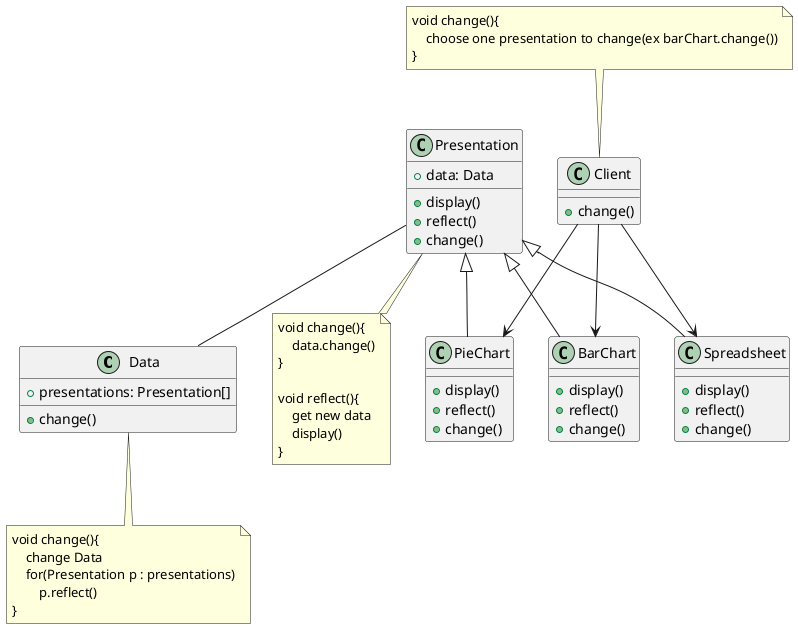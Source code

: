@startuml step3
class Data{
    + presentations: Presentation[]
    + change()
}

note bottom of Data
    void change(){
        change Data
        for(Presentation p : presentations)
            p.reflect()
    }
end note

class Presentation{
    + data: Data
    + display()
    + reflect()
    + change()
}

note bottom of Presentation
    void change(){
        data.change()
    }

    void reflect(){
        get new data
        display()
    }
end note

together{
    class Spreadsheet{
        + display()
        + reflect()
        + change()
    }

    class BarChart{
        + display()
        + reflect()
        + change()
    }

    class PieChart{
        + display()
        + reflect()
        + change()
    }
}

class Client{
    + change()
}

note top of Client
void change(){
    choose one presentation to change(ex barChart.change())
}
end note

Presentation <|-- Spreadsheet
Presentation <|-- BarChart
Presentation <|-- PieChart

Presentation -- Data

Client --> Spreadsheet
Client --> BarChart
Client --> PieChart

@enduml